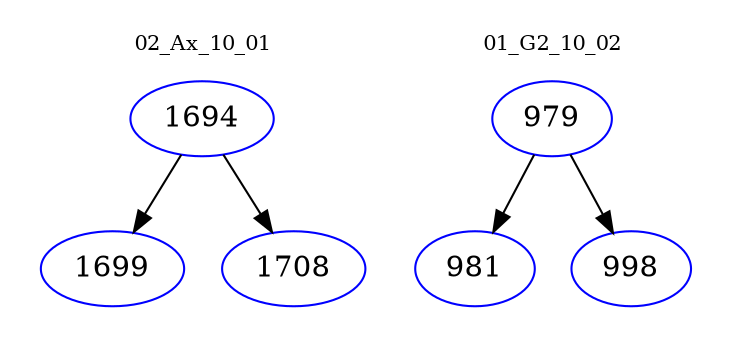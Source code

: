 digraph{
subgraph cluster_0 {
color = white
label = "02_Ax_10_01";
fontsize=10;
T0_1694 [label="1694", color="blue"]
T0_1694 -> T0_1699 [color="black"]
T0_1699 [label="1699", color="blue"]
T0_1694 -> T0_1708 [color="black"]
T0_1708 [label="1708", color="blue"]
}
subgraph cluster_1 {
color = white
label = "01_G2_10_02";
fontsize=10;
T1_979 [label="979", color="blue"]
T1_979 -> T1_981 [color="black"]
T1_981 [label="981", color="blue"]
T1_979 -> T1_998 [color="black"]
T1_998 [label="998", color="blue"]
}
}
